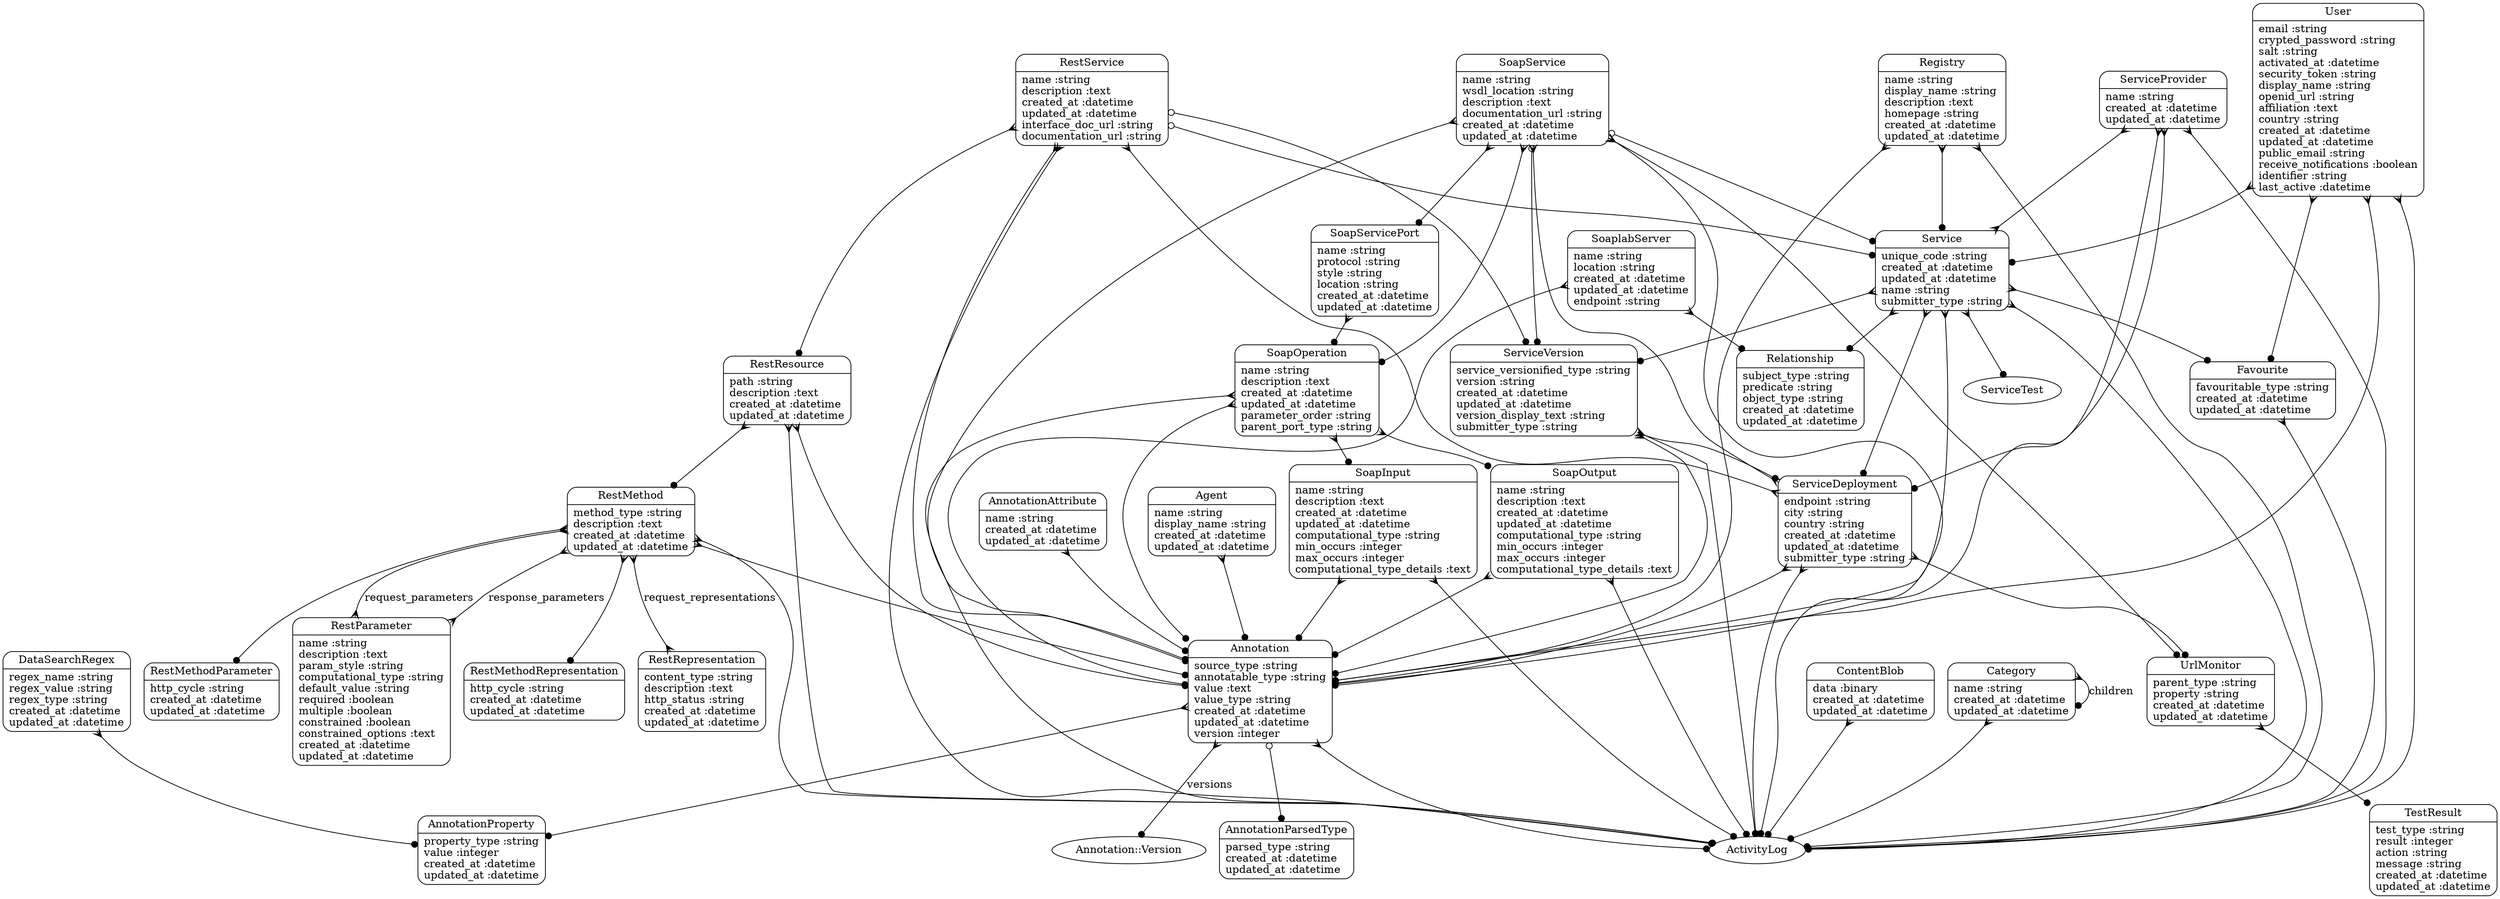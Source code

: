 digraph models_diagram {
	graph[overlap=false, splines=true]
	"AnnotationAttribute" [shape=Mrecord, label="{AnnotationAttribute|name :string\lcreated_at :datetime\lupdated_at :datetime\l}"]
	"AnnotationParsedType" [shape=Mrecord, label="{AnnotationParsedType|parsed_type :string\lcreated_at :datetime\lupdated_at :datetime\l}"]
	"RestMethod" [shape=Mrecord, label="{RestMethod|method_type :string\ldescription :text\lcreated_at :datetime\lupdated_at :datetime\l}"]
	"User" [shape=Mrecord, label="{User|email :string\lcrypted_password :string\lsalt :string\lactivated_at :datetime\lsecurity_token :string\ldisplay_name :string\lopenid_url :string\laffiliation :text\lcountry :string\lcreated_at :datetime\lupdated_at :datetime\lpublic_email :string\lreceive_notifications :boolean\lidentifier :string\llast_active :datetime\l}"]
	"RestMethodRepresentation" [shape=Mrecord, label="{RestMethodRepresentation|http_cycle :string\lcreated_at :datetime\lupdated_at :datetime\l}"]
	"ServiceVersion" [shape=Mrecord, label="{ServiceVersion|service_versionified_type :string\lversion :string\lcreated_at :datetime\lupdated_at :datetime\lversion_display_text :string\lsubmitter_type :string\l}"]
	"Registry" [shape=Mrecord, label="{Registry|name :string\ldisplay_name :string\ldescription :text\lhomepage :string\lcreated_at :datetime\lupdated_at :datetime\l}"]
	"RestRepresentation" [shape=Mrecord, label="{RestRepresentation|content_type :string\ldescription :text\lhttp_status :string\lcreated_at :datetime\lupdated_at :datetime\l}"]
	"RestParameter" [shape=Mrecord, label="{RestParameter|name :string\ldescription :text\lparam_style :string\lcomputational_type :string\ldefault_value :string\lrequired :boolean\lmultiple :boolean\lconstrained :boolean\lconstrained_options :text\lcreated_at :datetime\lupdated_at :datetime\l}"]
	"ContentBlob" [shape=Mrecord, label="{ContentBlob|data :binary\lcreated_at :datetime\lupdated_at :datetime\l}"]
	"SoapInput" [shape=Mrecord, label="{SoapInput|name :string\ldescription :text\lcreated_at :datetime\lupdated_at :datetime\lcomputational_type :string\lmin_occurs :integer\lmax_occurs :integer\lcomputational_type_details :text\l}"]
	"Relationship" [shape=Mrecord, label="{Relationship|subject_type :string\lpredicate :string\lobject_type :string\lcreated_at :datetime\lupdated_at :datetime\l}"]
	"SoapOutput" [shape=Mrecord, label="{SoapOutput|name :string\ldescription :text\lcreated_at :datetime\lupdated_at :datetime\lcomputational_type :string\lmin_occurs :integer\lmax_occurs :integer\lcomputational_type_details :text\l}"]
	"RestResource" [shape=Mrecord, label="{RestResource|path :string\ldescription :text\lcreated_at :datetime\lupdated_at :datetime\l}"]
	"SoapServicePort" [shape=Mrecord, label="{SoapServicePort|name :string\lprotocol :string\lstyle :string\llocation :string\lcreated_at :datetime\lupdated_at :datetime\l}"]
	"TestResult" [shape=Mrecord, label="{TestResult|test_type :string\lresult :integer\laction :string\lmessage :string\lcreated_at :datetime\lupdated_at :datetime\l}"]
	"ServiceProvider" [shape=Mrecord, label="{ServiceProvider|name :string\lcreated_at :datetime\lupdated_at :datetime\l}"]
	"RestService" [shape=Mrecord, label="{RestService|name :string\ldescription :text\lcreated_at :datetime\lupdated_at :datetime\linterface_doc_url :string\ldocumentation_url :string\l}"]
	"DataSearchRegex" [shape=Mrecord, label="{DataSearchRegex|regex_name :string\lregex_value :string\lregex_type :string\lcreated_at :datetime\lupdated_at :datetime\l}"]
	"AnnotationProperty" [shape=Mrecord, label="{AnnotationProperty|property_type :string\lvalue :integer\lcreated_at :datetime\lupdated_at :datetime\l}"]
	"SoapService" [shape=Mrecord, label="{SoapService|name :string\lwsdl_location :string\ldescription :text\ldocumentation_url :string\lcreated_at :datetime\lupdated_at :datetime\l}"]
	"Category" [shape=Mrecord, label="{Category|name :string\lcreated_at :datetime\lupdated_at :datetime\l}"]
	"SoaplabServer" [shape=Mrecord, label="{SoaplabServer|name :string\llocation :string\lcreated_at :datetime\lupdated_at :datetime\lendpoint :string\l}"]
	"Service" [shape=Mrecord, label="{Service|unique_code :string\lcreated_at :datetime\lupdated_at :datetime\lname :string\lsubmitter_type :string\l}"]
	"Favourite" [shape=Mrecord, label="{Favourite|favouritable_type :string\lcreated_at :datetime\lupdated_at :datetime\l}"]
	"Annotation" [shape=Mrecord, label="{Annotation|source_type :string\lannotatable_type :string\lvalue :text\lvalue_type :string\lcreated_at :datetime\lupdated_at :datetime\lversion :integer\l}"]
	"SoapOperation" [shape=Mrecord, label="{SoapOperation|name :string\ldescription :text\lcreated_at :datetime\lupdated_at :datetime\lparameter_order :string\lparent_port_type :string\l}"]
	"RestMethodParameter" [shape=Mrecord, label="{RestMethodParameter|http_cycle :string\lcreated_at :datetime\lupdated_at :datetime\l}"]
	"ServiceDeployment" [shape=Mrecord, label="{ServiceDeployment|endpoint :string\lcity :string\lcountry :string\lcreated_at :datetime\lupdated_at :datetime\lsubmitter_type :string\l}"]
	"UrlMonitor" [shape=Mrecord, label="{UrlMonitor|parent_type :string\lproperty :string\lcreated_at :datetime\lupdated_at :datetime\l}"]
	"Agent" [shape=Mrecord, label="{Agent|name :string\ldisplay_name :string\lcreated_at :datetime\lupdated_at :datetime\l}"]
	"AnnotationAttribute" -> "Annotation" [arrowtail=crow, arrowhead=dot, dir=both]
	"RestMethod" -> "RestMethodRepresentation" [arrowtail=crow, arrowhead=dot, dir=both]
	"RestMethod" -> "RestRepresentation" [label="request_representations", arrowtail=crow, arrowhead=crow, dir=both]
	"RestMethod" -> "RestParameter" [label="request_parameters", arrowtail=crow, arrowhead=crow, dir=both]
	"RestMethod" -> "RestMethodParameter" [arrowtail=crow, arrowhead=dot, dir=both]
	"RestMethod" -> "Annotation" [arrowtail=crow, arrowhead=dot, dir=both]
	"RestMethod" -> "ActivityLog" [arrowtail=crow, arrowhead=dot, dir=both]
	"RestMethod" -> "RestParameter" [label="response_parameters", arrowtail=crow, arrowhead=crow, dir=both]
	"User" -> "Favourite" [arrowtail=crow, arrowhead=dot, dir=both]
	"User" -> "Service" [arrowtail=crow, arrowhead=dot, dir=both]
	"User" -> "Annotation" [arrowtail=crow, arrowhead=dot, dir=both]
	"User" -> "ActivityLog" [arrowtail=crow, arrowhead=dot, dir=both]
	"ServiceVersion" -> "Annotation" [arrowtail=crow, arrowhead=dot, dir=both]
	"ServiceVersion" -> "ServiceDeployment" [arrowtail=crow, arrowhead=dot, dir=both]
	"ServiceVersion" -> "ActivityLog" [arrowtail=crow, arrowhead=dot, dir=both]
	"Registry" -> "Service" [arrowtail=crow, arrowhead=dot, dir=both]
	"Registry" -> "Annotation" [arrowtail=crow, arrowhead=dot, dir=both]
	"Registry" -> "ActivityLog" [arrowtail=crow, arrowhead=dot, dir=both]
	"ContentBlob" -> "ActivityLog" [arrowtail=crow, arrowhead=dot, dir=both]
	"SoapInput" -> "Annotation" [arrowtail=crow, arrowhead=dot, dir=both]
	"SoapInput" -> "ActivityLog" [arrowtail=crow, arrowhead=dot, dir=both]
	"SoapOutput" -> "Annotation" [arrowtail=crow, arrowhead=dot, dir=both]
	"SoapOutput" -> "ActivityLog" [arrowtail=crow, arrowhead=dot, dir=both]
	"RestResource" -> "Annotation" [arrowtail=crow, arrowhead=dot, dir=both]
	"RestResource" -> "RestMethod" [arrowtail=crow, arrowhead=dot, dir=both]
	"RestResource" -> "ActivityLog" [arrowtail=crow, arrowhead=dot, dir=both]
	"SoapServicePort" -> "SoapOperation" [arrowtail=crow, arrowhead=dot, dir=both]
	"ServiceProvider" -> "Service" [arrowtail=crow, arrowhead=crow, dir=both]
	"ServiceProvider" -> "Annotation" [arrowtail=crow, arrowhead=dot, dir=both]
	"ServiceProvider" -> "ServiceDeployment" [arrowtail=crow, arrowhead=dot, dir=both]
	"ServiceProvider" -> "ActivityLog" [arrowtail=crow, arrowhead=dot, dir=both]
	"RestService" -> "ServiceVersion" [arrowtail=odot, arrowhead=dot, dir=both]
	"RestService" -> "ServiceDeployment" [arrowtail=crow, arrowhead=crow, dir=both]
	"RestService" -> "Annotation" [arrowtail=crow, arrowhead=dot, dir=both]
	"RestService" -> "RestResource" [arrowtail=crow, arrowhead=dot, dir=both]
	"RestService" -> "Service" [arrowtail=odot, arrowhead=dot, dir=both]
	"RestService" -> "ActivityLog" [arrowtail=crow, arrowhead=dot, dir=both]
	"DataSearchRegex" -> "AnnotationProperty" [arrowtail=crow, arrowhead=dot, dir=both]
	"SoapService" -> "UrlMonitor" [arrowtail=crow, arrowhead=dot, dir=both]
	"SoapService" -> "ServiceVersion" [arrowtail=odot, arrowhead=dot, dir=both]
	"SoapService" -> "SoapOperation" [arrowtail=crow, arrowhead=dot, dir=both]
	"SoapService" -> "ServiceDeployment" [arrowtail=crow, arrowhead=crow, dir=both]
	"SoapService" -> "Annotation" [arrowtail=crow, arrowhead=dot, dir=both]
	"SoapService" -> "SoapServicePort" [arrowtail=crow, arrowhead=dot, dir=both]
	"SoapService" -> "ActivityLog" [arrowtail=crow, arrowhead=dot, dir=both]
	"SoapService" -> "Service" [arrowtail=odot, arrowhead=dot, dir=both]
	"Category" -> "Category" [label="children", arrowtail=crow, arrowhead=dot, dir=both]
	"Category" -> "ActivityLog" [arrowtail=crow, arrowhead=dot, dir=both]
	"SoaplabServer" -> "Annotation" [arrowtail=crow, arrowhead=dot, dir=both]
	"SoaplabServer" -> "Relationship" [arrowtail=crow, arrowhead=dot, dir=both]
	"Service" -> "Favourite" [arrowtail=crow, arrowhead=dot, dir=both]
	"Service" -> "Annotation" [arrowtail=crow, arrowhead=dot, dir=both]
	"Service" -> "ServiceDeployment" [arrowtail=crow, arrowhead=dot, dir=both]
	"Service" -> "Relationship" [arrowtail=crow, arrowhead=dot, dir=both]
	"Service" -> "ServiceTest" [arrowtail=crow, arrowhead=dot, dir=both]
	"Service" -> "ServiceVersion" [arrowtail=crow, arrowhead=dot, dir=both]
	"Service" -> "ActivityLog" [arrowtail=crow, arrowhead=dot, dir=both]
	"Favourite" -> "ActivityLog" [arrowtail=crow, arrowhead=dot, dir=both]
	"Annotation" -> "AnnotationProperty" [arrowtail=crow, arrowhead=dot, dir=both]
	"Annotation" -> "ActivityLog" [arrowtail=crow, arrowhead=dot, dir=both]
	"Annotation" -> "Annotation::Version" [label="versions", arrowtail=crow, arrowhead=dot, dir=both]
	"Annotation" -> "AnnotationParsedType" [arrowtail=odot, arrowhead=dot, dir=both]
	"SoapOperation" -> "SoapInput" [arrowtail=crow, arrowhead=dot, dir=both]
	"SoapOperation" -> "SoapOutput" [arrowtail=crow, arrowhead=dot, dir=both]
	"SoapOperation" -> "Annotation" [arrowtail=crow, arrowhead=dot, dir=both]
	"SoapOperation" -> "ActivityLog" [arrowtail=crow, arrowhead=dot, dir=both]
	"ServiceDeployment" -> "UrlMonitor" [arrowtail=crow, arrowhead=dot, dir=both]
	"ServiceDeployment" -> "Annotation" [arrowtail=crow, arrowhead=dot, dir=both]
	"ServiceDeployment" -> "ActivityLog" [arrowtail=crow, arrowhead=dot, dir=both]
	"UrlMonitor" -> "TestResult" [arrowtail=crow, arrowhead=dot, dir=both]
	"Agent" -> "Annotation" [arrowtail=crow, arrowhead=dot, dir=both]
}
